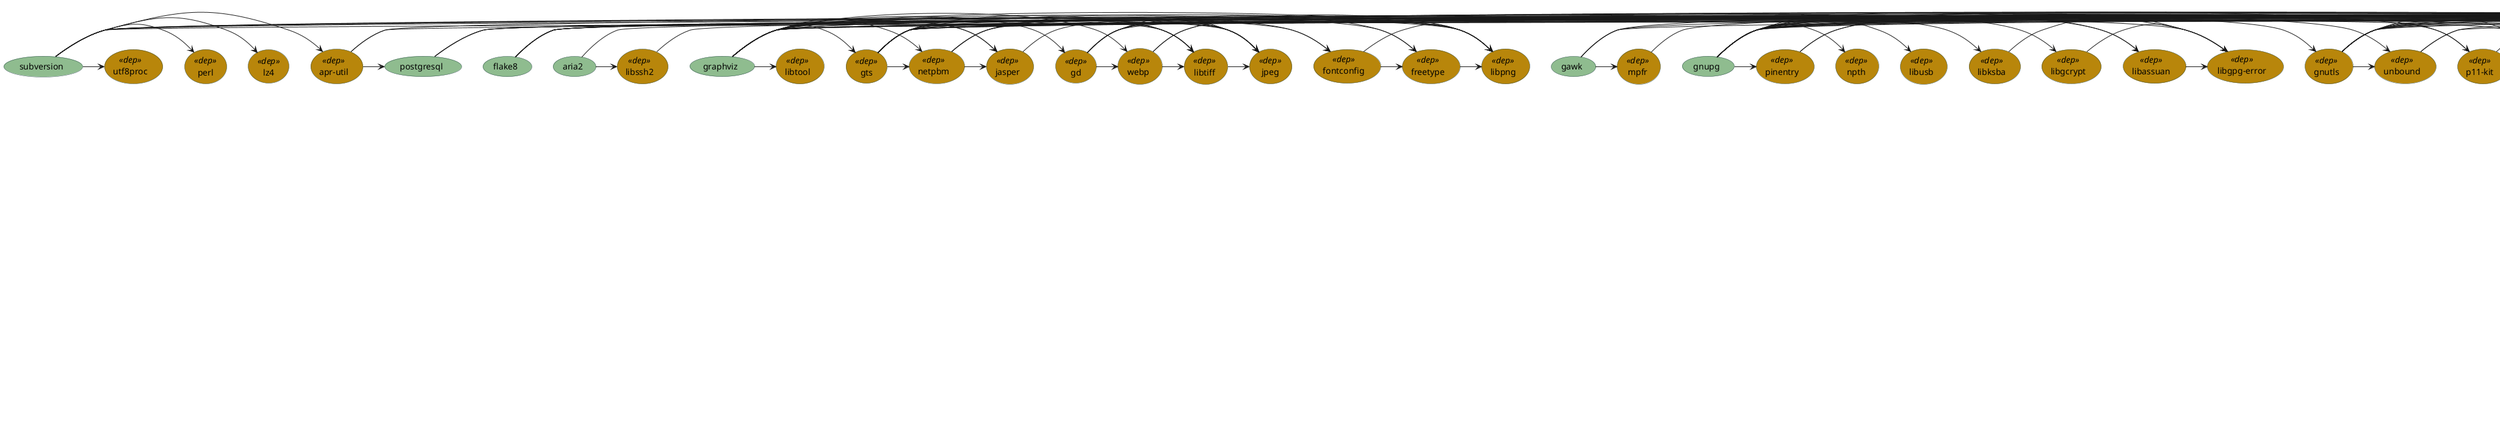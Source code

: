 @startuml homebrew
skinparam usecase {
    BorderColor DarkSlateGray
    BackgroundColor DarkSeaGreen
    BackgroundColor<< dep >> DarkGoldenRod
}
(adns) << dep >>
(apache-spark)
(apr) << dep >>
(apr-util) << dep >>
(apr-util)->(apr)
(apr-util)->(openssl@1.1)
(apr-util)->(postgresql)
(archey)
(aria2)
(aria2)->(openssl)
(aria2)->(libssh2)
(autojump)
(bash)
(bash-completion@2)
(bash-completion@2)->(bash)
(bat)
(bfg)
(clang-format)
(cmake)
(colordiff)
(colorsvn)
(cscope) << dep >>
(ctags)
(curl)
(dep)
(dep)->(go)
(di)
(direnv)
(dmalloc)
(ethereum)
(exa)
(fd)
(figlet)
(file-formula)
(file-formula)->(libmagic)
(findutils)
(flake8)
(flake8)->(gdbm)
(flake8)->(openssl)
(flake8)->(readline)
(flake8)->(sqlite)
(flake8)->(xz)
(flake8)->(python)
(fontconfig) << dep >>
(fontconfig)->(libpng)
(fontconfig)->(freetype)
(freetype) << dep >>
(freetype)->(libpng)
(gawk)
(gawk)->(gettext)
(gawk)->(gmp)
(gawk)->(mpfr)
(gawk)->(readline)
(gd) << dep >>
(gd)->(libpng)
(gd)->(freetype)
(gd)->(fontconfig)
(gd)->(jpeg)
(gd)->(libtiff)
(gd)->(webp)
(gdbm) << dep >>
(geckodriver)
(gettext) << dep >>
(git)
(git)->(gettext)
(git)->(pcre2)
(git-lfs)
(glib) << dep >>
(glib)->(gettext)
(glib)->(libffi)
(glib)->(pcre)
(glib)->(gdbm)
(glib)->(openssl)
(glib)->(readline)
(glib)->(sqlite)
(glib)->(xz)
(glib)->(python)
(gmp) << dep >>
(gnu-sed)
(gnu-tar)
(gnupg)
(gnupg)->(adns)
(gnupg)->(gettext)
(gnupg)->(gmp)
(gnupg)->(libtasn1)
(gnupg)->(libunistring)
(gnupg)->(nettle)
(gnupg)->(libffi)
(gnupg)->(p11-kit)
(gnupg)->(openssl)
(gnupg)->(libevent)
(gnupg)->(unbound)
(gnupg)->(gnutls)
(gnupg)->(libgpg-error)
(gnupg)->(libassuan)
(gnupg)->(libgcrypt)
(gnupg)->(libksba)
(gnupg)->(libusb)
(gnupg)->(npth)
(gnupg)->(pinentry)
(gnutls) << dep >>
(gnutls)->(gmp)
(gnutls)->(gettext)
(gnutls)->(libunistring)
(gnutls)->(libidn2)
(gnutls)->(libtasn1)
(gnutls)->(nettle)
(gnutls)->(libffi)
(gnutls)->(p11-kit)
(gnutls)->(openssl)
(gnutls)->(libevent)
(gnutls)->(unbound)
(go) << dep >>
(go-bindata)
(go-bindata)->(go)
(gotags)
(gradle)
(graphviz)
(graphviz)->(libpng)
(graphviz)->(freetype)
(graphviz)->(fontconfig)
(graphviz)->(jpeg)
(graphviz)->(libtiff)
(graphviz)->(webp)
(graphviz)->(gd)
(graphviz)->(gettext)
(graphviz)->(libffi)
(graphviz)->(pcre)
(graphviz)->(gdbm)
(graphviz)->(openssl)
(graphviz)->(readline)
(graphviz)->(sqlite)
(graphviz)->(xz)
(graphviz)->(python)
(graphviz)->(glib)
(graphviz)->(jasper)
(graphviz)->(netpbm)
(graphviz)->(gts)
(graphviz)->(libtool)
(grep)
(grep)->(pcre)
(gts) << dep >>
(gts)->(gettext)
(gts)->(libffi)
(gts)->(pcre)
(gts)->(gdbm)
(gts)->(openssl)
(gts)->(readline)
(gts)->(sqlite)
(gts)->(xz)
(gts)->(python)
(gts)->(glib)
(gts)->(jpeg)
(gts)->(jasper)
(gts)->(libpng)
(gts)->(libtiff)
(gts)->(netpbm)
(httpie)
(httpie)->(gdbm)
(httpie)->(openssl)
(httpie)->(readline)
(httpie)->(sqlite)
(httpie)->(xz)
(httpie)->(python)
(icu4c) << dep >>
(iftop)
(ipython)
(ipython)->(gdbm)
(ipython)->(openssl)
(ipython)->(readline)
(ipython)->(sqlite)
(ipython)->(xz)
(ipython)->(python)
(ipython)->(zeromq)
(jasper) << dep >>
(jasper)->(jpeg)
(jemalloc)
(jpeg) << dep >>
(jq)
(jq)->(oniguruma)
(libassuan) << dep >>
(libassuan)->(libgpg-error)
(libevent) << dep >>
(libevent)->(openssl@1.1)
(libffi) << dep >>
(libgcrypt) << dep >>
(libgcrypt)->(libgpg-error)
(libgpg-error) << dep >>
(libidn2) << dep >>
(libidn2)->(gettext)
(libidn2)->(libunistring)
(libksba) << dep >>
(libksba)->(libgpg-error)
(libmagic) << dep >>
(libmemcached)
(libmemcached)->(openssl)
(libmemcached)->(libevent)
(libmemcached)->(memcached)
(libpng) << dep >>
(libssh2) << dep >>
(libssh2)->(openssl@1.1)
(libtasn1) << dep >>
(libtiff) << dep >>
(libtiff)->(jpeg)
(libtool) << dep >>
(libunistring) << dep >>
(libusb) << dep >>
(libyaml) << dep >>
(lua) << dep >>
(lz4) << dep >>
(macvim)
(macvim)->(cscope)
(macvim)->(lua)
(macvim)->(gdbm)
(macvim)->(openssl)
(macvim)->(readline)
(macvim)->(sqlite)
(macvim)->(xz)
(macvim)->(python)
(mariadb)
(mariadb)->(openssl@1.1)
(mas)
(maven)
(memcached)
(memcached)->(openssl)
(memcached)->(libevent)
(mitmproxy)
(mitmproxy)->(openssl@1.1)
(mitmproxy)->(protobuf)
(mitmproxy)->(gdbm)
(mitmproxy)->(readline)
(mitmproxy)->(sqlite)
(mitmproxy)->(xz)
(mitmproxy)->(python)
(mongodb-community)
(mosh)
(mosh)->(protobuf)
(mpfr) << dep >>
(mpfr)->(gmp)
(ncdu)
(ncurses) << dep >>
(netpbm) << dep >>
(netpbm)->(jpeg)
(netpbm)->(jasper)
(netpbm)->(libpng)
(netpbm)->(libtiff)
(nettle) << dep >>
(nettle)->(gmp)
(node)
(node)->(icu4c)
(node@10)
(node@10)->(icu4c)
(npth) << dep >>
(oniguruma) << dep >>
(openssl) << dep >>
(openssl@1.1) << dep >>
(p11-kit) << dep >>
(p11-kit)->(libffi)
(p7zip)
(parallel)
(pcre) << dep >>
(pcre2) << dep >>
(perl) << dep >>
(pigz)
(pinentry) << dep >>
(pinentry)->(libgpg-error)
(pinentry)->(libassuan)
(pinentry-mac)
(postgresql)
(postgresql)->(icu4c)
(postgresql)->(openssl@1.1)
(postgresql)->(readline)
(protobuf) << dep >>
(proxychains-ng)
(pstree)
(pup)
(pv)
(python) << dep >>
(python)->(gdbm)
(python)->(openssl@1.1)
(python)->(readline)
(python)->(sqlite)
(python)->(xz)
(python@2) << dep >>
(python@2)->(gdbm)
(python@2)->(openssl@1.1)
(python@2)->(readline)
(python@2)->(sqlite)
(q)
(rcs)
(readline) << dep >>
(redis)
(ripgrep-bin)
(rlwrap)
(rlwrap)->(readline)
(rsync)
(ruby)
(ruby)->(libyaml)
(ruby)->(openssl@1.1)
(ruby)->(readline)
(shellcheck)
(sqlite) << dep >>
(sqlite)->(readline)
(ssh-copy-id)
(sshfs)
(sshfs)->(gettext)
(sshfs)->(libffi)
(sshfs)->(pcre)
(sshfs)->(gdbm)
(sshfs)->(openssl)
(sshfs)->(readline)
(sshfs)->(sqlite)
(sshfs)->(xz)
(sshfs)->(python)
(sshfs)->(glib)
(sshpass)
(subversion)
(subversion)->(apr)
(subversion)->(openssl@1.1)
(subversion)->(apr-util)
(subversion)->(gettext)
(subversion)->(lz4)
(subversion)->(perl)
(subversion)->(readline)
(subversion)->(sqlite)
(subversion)->(utf8proc)
(subversion)->(libmagic)
(tcping)
(terminal-notifier)
(tomcat)
(tomcat-native)
(tomcat-native)->(apr)
(tomcat-native)->(openssl@1.1)
(tomcat-native)->(tomcat)
(trash)
(unbound) << dep >>
(unbound)->(openssl@1.1)
(unbound)->(libevent)
(utf8proc) << dep >>
(webp) << dep >>
(webp)->(jpeg)
(webp)->(libpng)
(webp)->(libtiff)
(wget)
(wget)->(gettext)
(wget)->(libunistring)
(wget)->(libidn2)
(wget)->(openssl)
(xz) << dep >>
(zeromq) << dep >>
(zsh)
(zsh)->(ncurses)
(zsh)->(pcre)
@enduml
